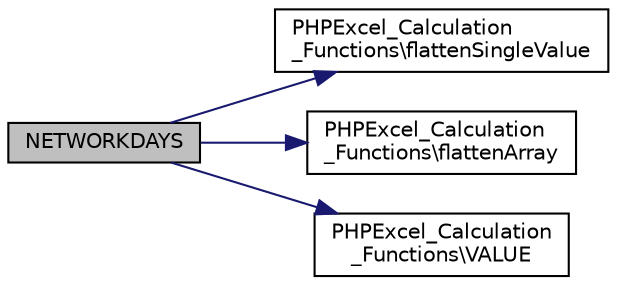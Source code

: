 digraph "NETWORKDAYS"
{
  edge [fontname="Helvetica",fontsize="10",labelfontname="Helvetica",labelfontsize="10"];
  node [fontname="Helvetica",fontsize="10",shape=record];
  rankdir="LR";
  Node115 [label="NETWORKDAYS",height=0.2,width=0.4,color="black", fillcolor="grey75", style="filled", fontcolor="black"];
  Node115 -> Node116 [color="midnightblue",fontsize="10",style="solid",fontname="Helvetica"];
  Node116 [label="PHPExcel_Calculation\l_Functions\\flattenSingleValue",height=0.2,width=0.4,color="black", fillcolor="white", style="filled",URL="$class_p_h_p_excel___calculation___functions.html#acaf2a2e8a02edcc96314474aa06d8550"];
  Node115 -> Node117 [color="midnightblue",fontsize="10",style="solid",fontname="Helvetica"];
  Node117 [label="PHPExcel_Calculation\l_Functions\\flattenArray",height=0.2,width=0.4,color="black", fillcolor="white", style="filled",URL="$class_p_h_p_excel___calculation___functions.html#a727bb3f815b719448bf2e7fd464c4542"];
  Node115 -> Node118 [color="midnightblue",fontsize="10",style="solid",fontname="Helvetica"];
  Node118 [label="PHPExcel_Calculation\l_Functions\\VALUE",height=0.2,width=0.4,color="black", fillcolor="white", style="filled",URL="$class_p_h_p_excel___calculation___functions.html#a2cc495b625ec296fd11527f968a37698"];
}
